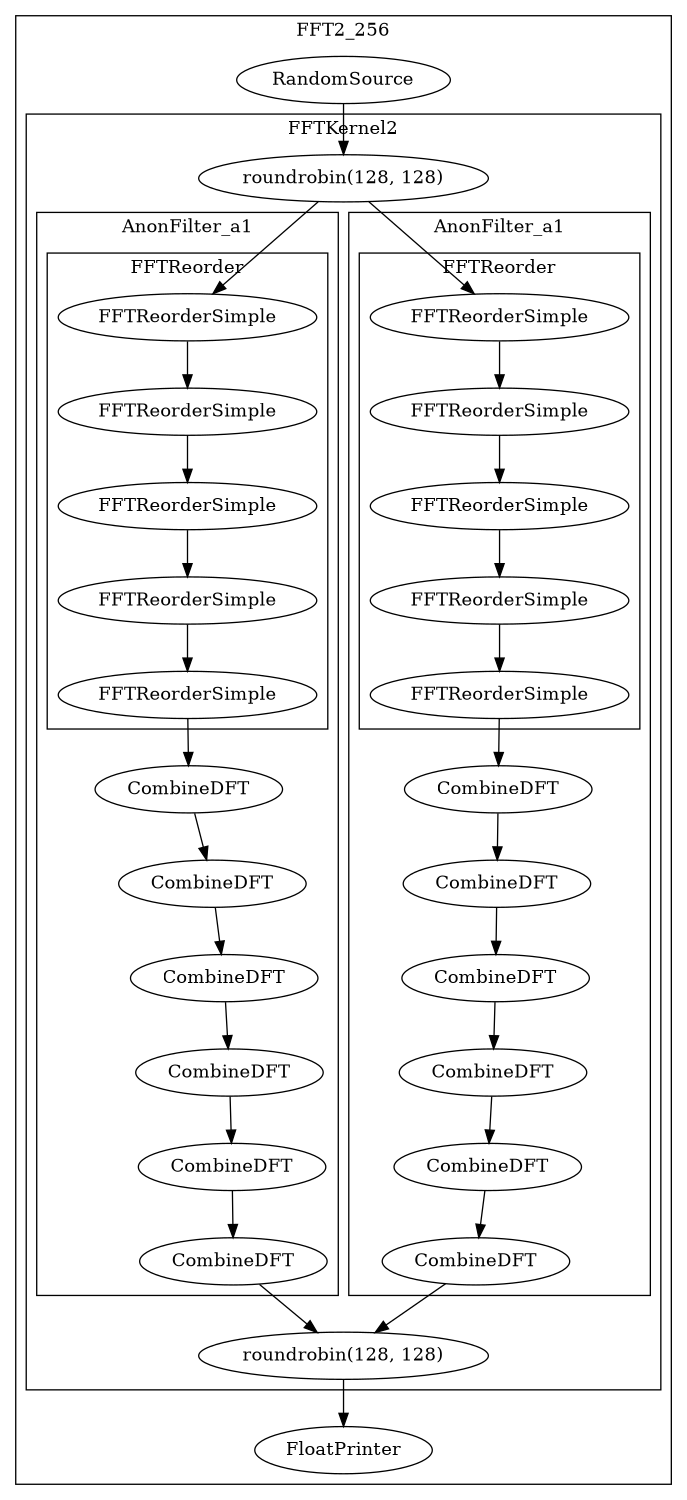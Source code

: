 digraph streamit {
size="7.5,10";subgraph cluster_FFT2_256_0 {
label = "FFT2_256";
RandomSource_1 -> FFTKernel2_2_split
FFTKernel2_2_join -> FloatPrinter_3
RandomSource_1 [ label="RandomSource" ]
subgraph cluster_FFTKernel2_2 {
label = "FFTKernel2";
FFTKernel2_2_split [ label="roundrobin(128, 128)" ]
FFTKernel2_2_join [ label="roundrobin(128, 128)" ]
subgraph cluster_AnonFilter_a1_4 {
label = "AnonFilter_a1";
FFTReorderSimple_17 -> CombineDFT_7
CombineDFT_7 -> CombineDFT_8
CombineDFT_8 -> CombineDFT_9
CombineDFT_9 -> CombineDFT_10
CombineDFT_10 -> CombineDFT_11
CombineDFT_11 -> CombineDFT_12
subgraph cluster_FFTReorder_6 {
label = "FFTReorder";
FFTReorderSimple_13 -> FFTReorderSimple_14
FFTReorderSimple_14 -> FFTReorderSimple_15
FFTReorderSimple_15 -> FFTReorderSimple_16
FFTReorderSimple_16 -> FFTReorderSimple_17
FFTReorderSimple_13 [ label="FFTReorderSimple" ]
FFTReorderSimple_14 [ label="FFTReorderSimple" ]
FFTReorderSimple_15 [ label="FFTReorderSimple" ]
FFTReorderSimple_16 [ label="FFTReorderSimple" ]
FFTReorderSimple_17 [ label="FFTReorderSimple" ]
}
CombineDFT_7 [ label="CombineDFT" ]
CombineDFT_8 [ label="CombineDFT" ]
CombineDFT_9 [ label="CombineDFT" ]
CombineDFT_10 [ label="CombineDFT" ]
CombineDFT_11 [ label="CombineDFT" ]
CombineDFT_12 [ label="CombineDFT" ]
}
FFTKernel2_2_split -> FFTReorderSimple_13
CombineDFT_12 -> FFTKernel2_2_join
subgraph cluster_AnonFilter_a1_5 {
label = "AnonFilter_a1";
FFTReorderSimple_39 -> CombineDFT_29
CombineDFT_29 -> CombineDFT_30
CombineDFT_30 -> CombineDFT_31
CombineDFT_31 -> CombineDFT_32
CombineDFT_32 -> CombineDFT_33
CombineDFT_33 -> CombineDFT_34
subgraph cluster_FFTReorder_28 {
label = "FFTReorder";
FFTReorderSimple_35 -> FFTReorderSimple_36
FFTReorderSimple_36 -> FFTReorderSimple_37
FFTReorderSimple_37 -> FFTReorderSimple_38
FFTReorderSimple_38 -> FFTReorderSimple_39
FFTReorderSimple_35 [ label="FFTReorderSimple" ]
FFTReorderSimple_36 [ label="FFTReorderSimple" ]
FFTReorderSimple_37 [ label="FFTReorderSimple" ]
FFTReorderSimple_38 [ label="FFTReorderSimple" ]
FFTReorderSimple_39 [ label="FFTReorderSimple" ]
}
CombineDFT_29 [ label="CombineDFT" ]
CombineDFT_30 [ label="CombineDFT" ]
CombineDFT_31 [ label="CombineDFT" ]
CombineDFT_32 [ label="CombineDFT" ]
CombineDFT_33 [ label="CombineDFT" ]
CombineDFT_34 [ label="CombineDFT" ]
}
FFTKernel2_2_split -> FFTReorderSimple_35
CombineDFT_34 -> FFTKernel2_2_join
}
FloatPrinter_3 [ label="FloatPrinter" ]
}
}
